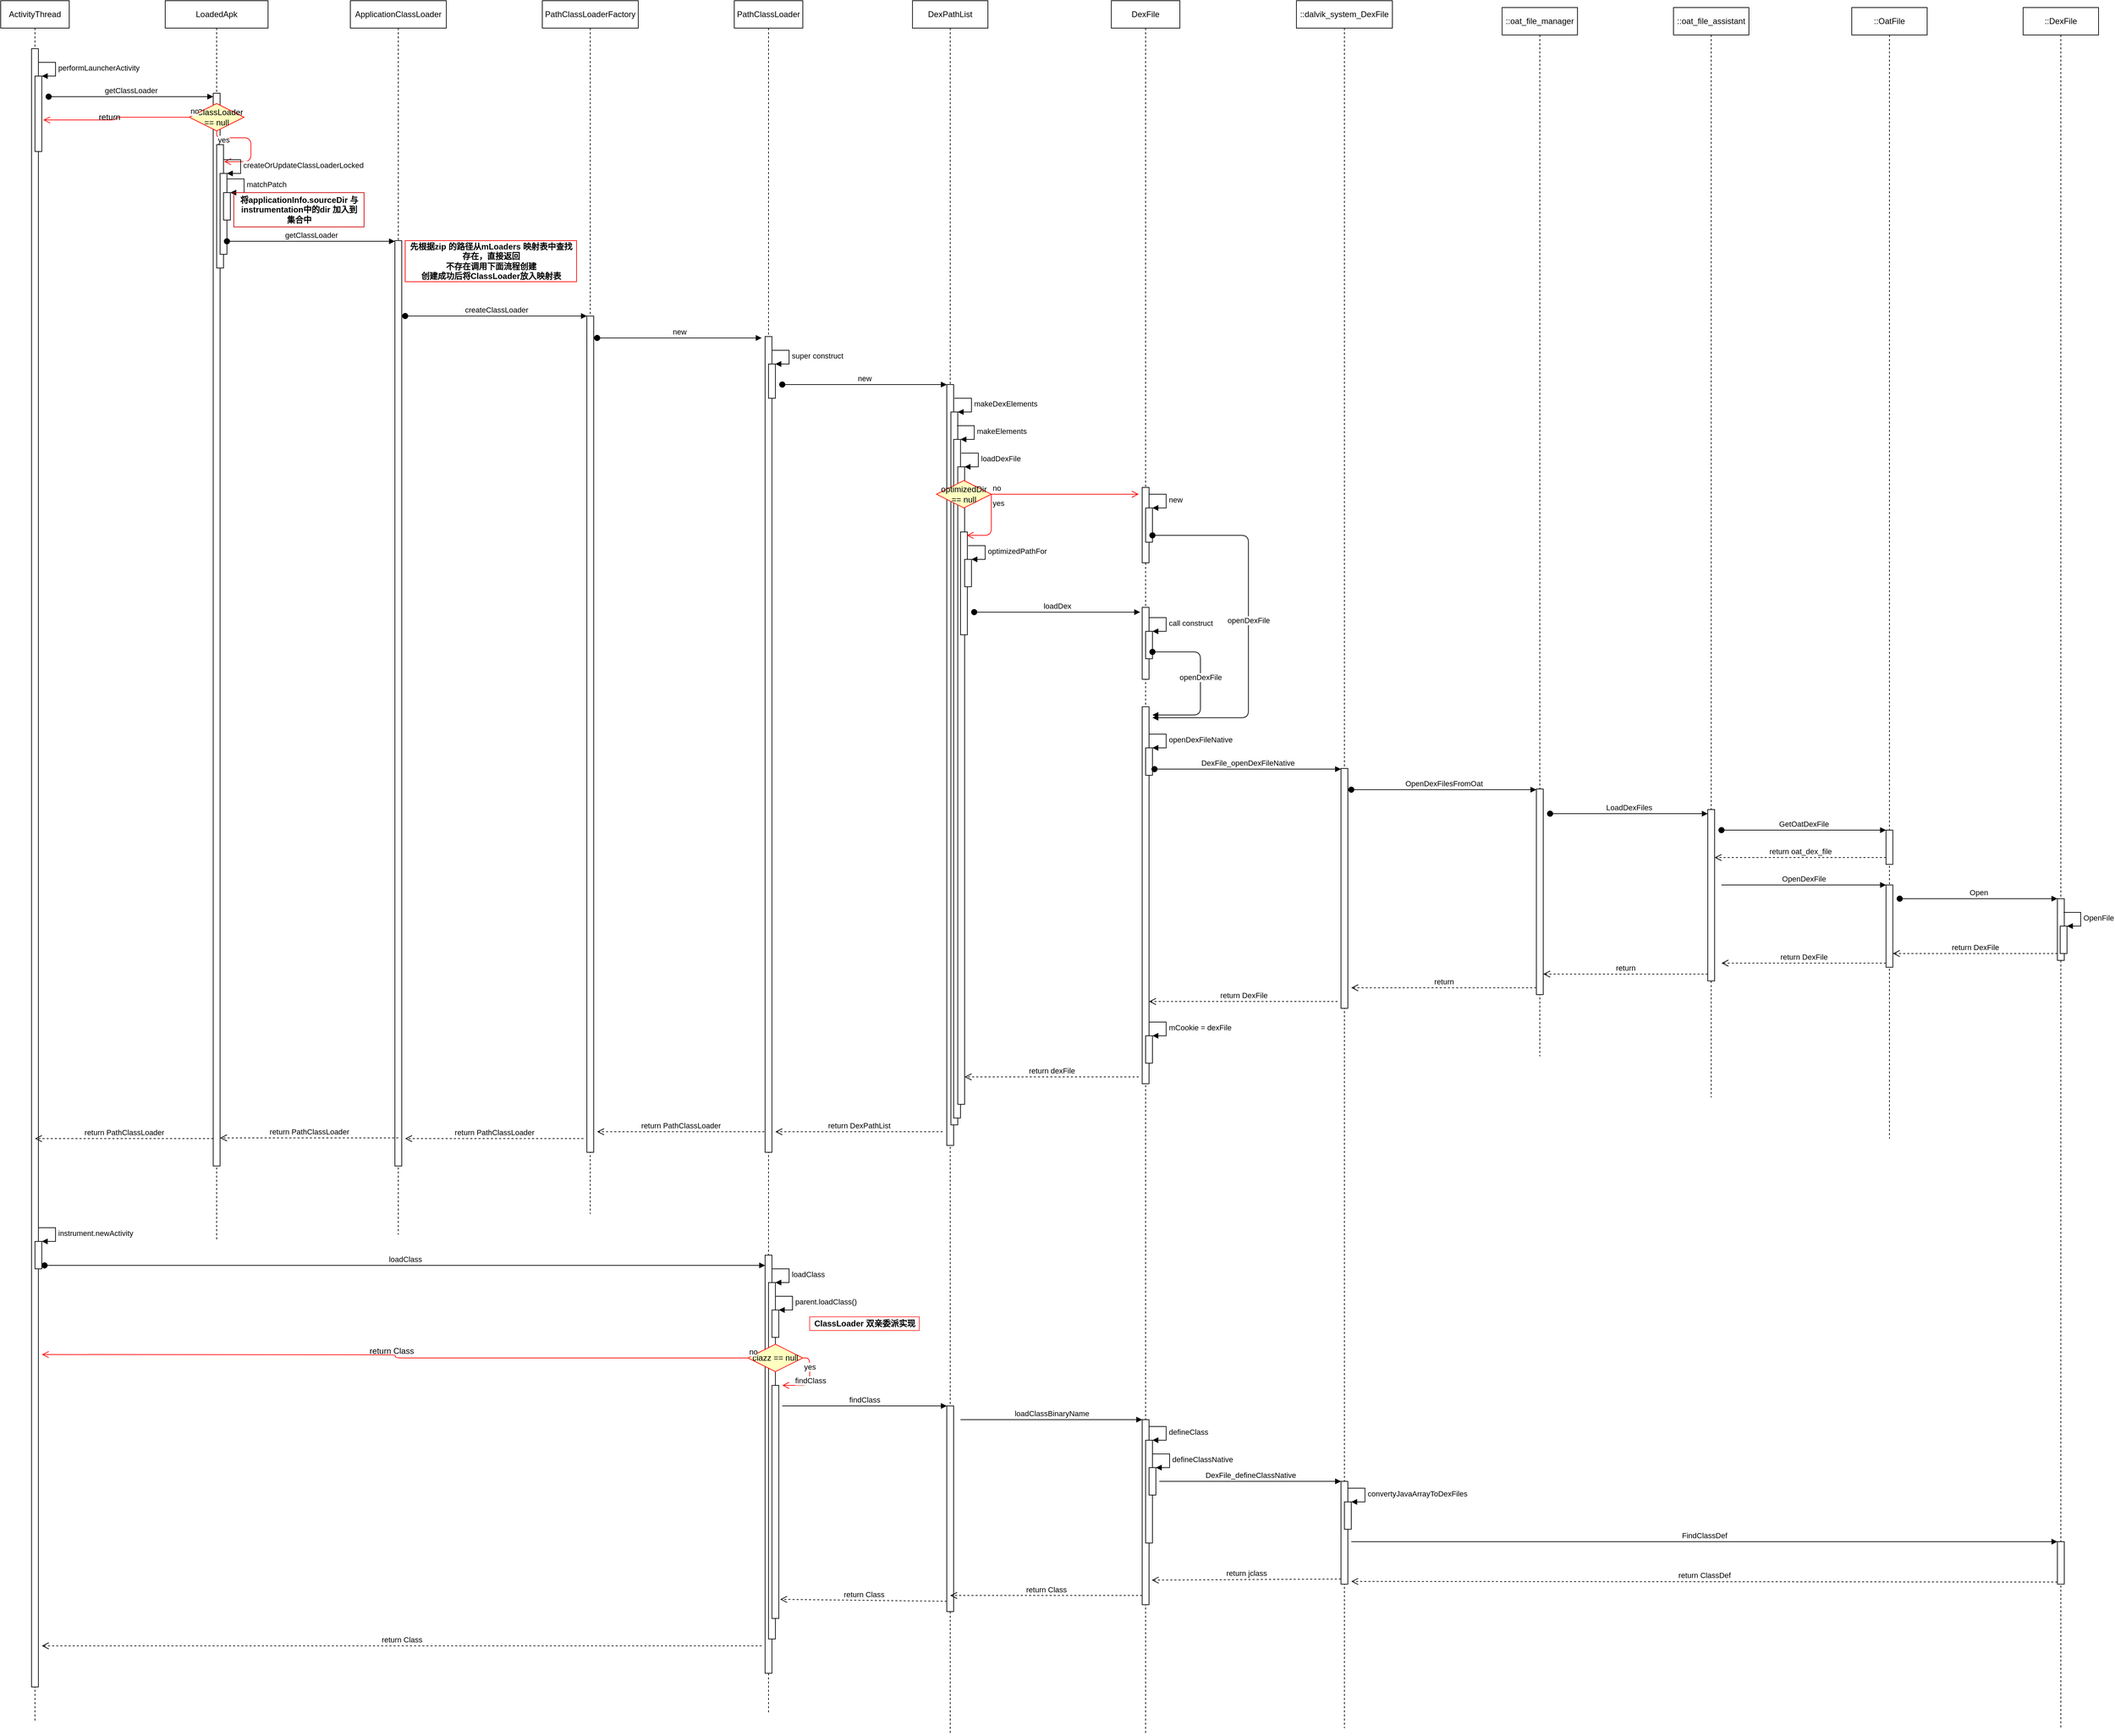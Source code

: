 <mxfile version="13.6.2" type="device"><diagram name="Page-1" id="13e1069c-82ec-6db2-03f1-153e76fe0fe0"><mxGraphModel dx="1382" dy="840" grid="1" gridSize="10" guides="1" tooltips="1" connect="1" arrows="1" fold="1" page="1" pageScale="1" pageWidth="1100" pageHeight="850" background="#ffffff" math="0" shadow="0"><root><mxCell id="0"/><mxCell id="1" parent="0"/><mxCell id="CaPo-lcBB9myadyQsm7E-1" value="ActivityThread" style="shape=umlLifeline;perimeter=lifelinePerimeter;whiteSpace=wrap;html=1;container=1;collapsible=0;recursiveResize=0;outlineConnect=0;" vertex="1" parent="1"><mxGeometry x="10" y="20" width="100" height="2510" as="geometry"/></mxCell><mxCell id="CaPo-lcBB9myadyQsm7E-12" value="" style="html=1;points=[];perimeter=orthogonalPerimeter;" vertex="1" parent="CaPo-lcBB9myadyQsm7E-1"><mxGeometry x="45" y="70" width="10" height="2390" as="geometry"/></mxCell><mxCell id="CaPo-lcBB9myadyQsm7E-13" value="" style="html=1;points=[];perimeter=orthogonalPerimeter;" vertex="1" parent="CaPo-lcBB9myadyQsm7E-1"><mxGeometry x="50" y="110" width="10" height="110" as="geometry"/></mxCell><mxCell id="CaPo-lcBB9myadyQsm7E-14" value="performLauncherActivity" style="edgeStyle=orthogonalEdgeStyle;html=1;align=left;spacingLeft=2;endArrow=block;rounded=0;entryX=1;entryY=0;" edge="1" target="CaPo-lcBB9myadyQsm7E-13" parent="CaPo-lcBB9myadyQsm7E-1"><mxGeometry relative="1" as="geometry"><mxPoint x="55" y="90" as="sourcePoint"/><Array as="points"><mxPoint x="80" y="90"/></Array></mxGeometry></mxCell><mxCell id="CaPo-lcBB9myadyQsm7E-99" value="" style="html=1;points=[];perimeter=orthogonalPerimeter;" vertex="1" parent="CaPo-lcBB9myadyQsm7E-1"><mxGeometry x="50" y="1810" width="10" height="40" as="geometry"/></mxCell><mxCell id="CaPo-lcBB9myadyQsm7E-100" value="instrument.newActivity" style="edgeStyle=orthogonalEdgeStyle;html=1;align=left;spacingLeft=2;endArrow=block;rounded=0;entryX=1;entryY=0;" edge="1" target="CaPo-lcBB9myadyQsm7E-99" parent="CaPo-lcBB9myadyQsm7E-1"><mxGeometry relative="1" as="geometry"><mxPoint x="55" y="1790" as="sourcePoint"/><Array as="points"><mxPoint x="80" y="1790"/></Array></mxGeometry></mxCell><mxCell id="CaPo-lcBB9myadyQsm7E-2" value="LoadedApk" style="shape=umlLifeline;perimeter=lifelinePerimeter;whiteSpace=wrap;html=1;container=1;collapsible=0;recursiveResize=0;outlineConnect=0;" vertex="1" parent="1"><mxGeometry x="250" y="20" width="150" height="1810" as="geometry"/></mxCell><mxCell id="CaPo-lcBB9myadyQsm7E-15" value="" style="html=1;points=[];perimeter=orthogonalPerimeter;" vertex="1" parent="CaPo-lcBB9myadyQsm7E-2"><mxGeometry x="70" y="135" width="10" height="1565" as="geometry"/></mxCell><mxCell id="CaPo-lcBB9myadyQsm7E-20" value="mClassLoader == null" style="rhombus;whiteSpace=wrap;html=1;fillColor=#ffffc0;strokeColor=#ff0000;" vertex="1" parent="CaPo-lcBB9myadyQsm7E-2"><mxGeometry x="35" y="150" width="80" height="40" as="geometry"/></mxCell><mxCell id="CaPo-lcBB9myadyQsm7E-22" value="yes" style="edgeStyle=orthogonalEdgeStyle;html=1;align=left;verticalAlign=top;endArrow=open;endSize=8;strokeColor=#ff0000;entryX=1.1;entryY=0.138;entryDx=0;entryDy=0;entryPerimeter=0;" edge="1" source="CaPo-lcBB9myadyQsm7E-20" parent="CaPo-lcBB9myadyQsm7E-2" target="CaPo-lcBB9myadyQsm7E-24"><mxGeometry x="-1" relative="1" as="geometry"><mxPoint x="200" y="225" as="targetPoint"/></mxGeometry></mxCell><mxCell id="CaPo-lcBB9myadyQsm7E-24" value="" style="html=1;points=[];perimeter=orthogonalPerimeter;" vertex="1" parent="CaPo-lcBB9myadyQsm7E-2"><mxGeometry x="75" y="210" width="10" height="180" as="geometry"/></mxCell><mxCell id="CaPo-lcBB9myadyQsm7E-25" value="" style="html=1;points=[];perimeter=orthogonalPerimeter;" vertex="1" parent="CaPo-lcBB9myadyQsm7E-2"><mxGeometry x="80" y="252" width="10" height="118" as="geometry"/></mxCell><mxCell id="CaPo-lcBB9myadyQsm7E-26" value="createOrUpdateClassLoaderLocked" style="edgeStyle=orthogonalEdgeStyle;html=1;align=left;spacingLeft=2;endArrow=block;rounded=0;entryX=1;entryY=0;" edge="1" target="CaPo-lcBB9myadyQsm7E-25" parent="CaPo-lcBB9myadyQsm7E-2"><mxGeometry relative="1" as="geometry"><mxPoint x="85" y="232" as="sourcePoint"/><Array as="points"><mxPoint x="110" y="232"/></Array></mxGeometry></mxCell><mxCell id="CaPo-lcBB9myadyQsm7E-28" value="" style="html=1;points=[];perimeter=orthogonalPerimeter;" vertex="1" parent="CaPo-lcBB9myadyQsm7E-2"><mxGeometry x="85" y="280" width="10" height="40" as="geometry"/></mxCell><mxCell id="CaPo-lcBB9myadyQsm7E-29" value="matchPatch" style="edgeStyle=orthogonalEdgeStyle;html=1;align=left;spacingLeft=2;endArrow=block;rounded=0;entryX=1;entryY=0;" edge="1" target="CaPo-lcBB9myadyQsm7E-28" parent="CaPo-lcBB9myadyQsm7E-2"><mxGeometry relative="1" as="geometry"><mxPoint x="90" y="260" as="sourcePoint"/><Array as="points"><mxPoint x="115" y="260"/></Array></mxGeometry></mxCell><mxCell id="CaPo-lcBB9myadyQsm7E-3" value="ApplicationClassLoader" style="shape=umlLifeline;perimeter=lifelinePerimeter;whiteSpace=wrap;html=1;container=1;collapsible=0;recursiveResize=0;outlineConnect=0;" vertex="1" parent="1"><mxGeometry x="520" y="20" width="140" height="1800" as="geometry"/></mxCell><mxCell id="CaPo-lcBB9myadyQsm7E-31" value="" style="html=1;points=[];perimeter=orthogonalPerimeter;" vertex="1" parent="CaPo-lcBB9myadyQsm7E-3"><mxGeometry x="65" y="350" width="10" height="1350" as="geometry"/></mxCell><mxCell id="CaPo-lcBB9myadyQsm7E-4" value="PathClassLoaderFactory" style="shape=umlLifeline;perimeter=lifelinePerimeter;whiteSpace=wrap;html=1;container=1;collapsible=0;recursiveResize=0;outlineConnect=0;" vertex="1" parent="1"><mxGeometry x="800" y="20" width="140" height="1770" as="geometry"/></mxCell><mxCell id="CaPo-lcBB9myadyQsm7E-33" value="" style="html=1;points=[];perimeter=orthogonalPerimeter;" vertex="1" parent="CaPo-lcBB9myadyQsm7E-4"><mxGeometry x="65" y="460" width="10" height="1220" as="geometry"/></mxCell><mxCell id="CaPo-lcBB9myadyQsm7E-5" value="PathClassLoader" style="shape=umlLifeline;perimeter=lifelinePerimeter;whiteSpace=wrap;html=1;container=1;collapsible=0;recursiveResize=0;outlineConnect=0;" vertex="1" parent="1"><mxGeometry x="1080" y="20" width="100" height="2500" as="geometry"/></mxCell><mxCell id="CaPo-lcBB9myadyQsm7E-36" value="" style="html=1;points=[];perimeter=orthogonalPerimeter;" vertex="1" parent="CaPo-lcBB9myadyQsm7E-5"><mxGeometry x="45" y="490" width="10" height="1190" as="geometry"/></mxCell><mxCell id="CaPo-lcBB9myadyQsm7E-38" value="" style="html=1;points=[];perimeter=orthogonalPerimeter;" vertex="1" parent="CaPo-lcBB9myadyQsm7E-5"><mxGeometry x="50" y="530" width="10" height="50" as="geometry"/></mxCell><mxCell id="CaPo-lcBB9myadyQsm7E-39" value="super construct" style="edgeStyle=orthogonalEdgeStyle;html=1;align=left;spacingLeft=2;endArrow=block;rounded=0;entryX=1;entryY=0;" edge="1" target="CaPo-lcBB9myadyQsm7E-38" parent="CaPo-lcBB9myadyQsm7E-5"><mxGeometry relative="1" as="geometry"><mxPoint x="55" y="510" as="sourcePoint"/><Array as="points"><mxPoint x="80" y="510"/></Array></mxGeometry></mxCell><mxCell id="CaPo-lcBB9myadyQsm7E-101" value="" style="html=1;points=[];perimeter=orthogonalPerimeter;" vertex="1" parent="CaPo-lcBB9myadyQsm7E-5"><mxGeometry x="45" y="1830" width="10" height="610" as="geometry"/></mxCell><mxCell id="CaPo-lcBB9myadyQsm7E-103" value="" style="html=1;points=[];perimeter=orthogonalPerimeter;" vertex="1" parent="CaPo-lcBB9myadyQsm7E-5"><mxGeometry x="50" y="1870" width="10" height="520" as="geometry"/></mxCell><mxCell id="CaPo-lcBB9myadyQsm7E-104" value="loadClass" style="edgeStyle=orthogonalEdgeStyle;html=1;align=left;spacingLeft=2;endArrow=block;rounded=0;entryX=1;entryY=0;" edge="1" target="CaPo-lcBB9myadyQsm7E-103" parent="CaPo-lcBB9myadyQsm7E-5"><mxGeometry relative="1" as="geometry"><mxPoint x="55" y="1850" as="sourcePoint"/><Array as="points"><mxPoint x="80" y="1850"/></Array></mxGeometry></mxCell><mxCell id="CaPo-lcBB9myadyQsm7E-105" value="" style="html=1;points=[];perimeter=orthogonalPerimeter;" vertex="1" parent="CaPo-lcBB9myadyQsm7E-5"><mxGeometry x="55" y="1910" width="10" height="40" as="geometry"/></mxCell><mxCell id="CaPo-lcBB9myadyQsm7E-106" value="parent.loadClass()" style="edgeStyle=orthogonalEdgeStyle;html=1;align=left;spacingLeft=2;endArrow=block;rounded=0;entryX=1;entryY=0;" edge="1" target="CaPo-lcBB9myadyQsm7E-105" parent="CaPo-lcBB9myadyQsm7E-5"><mxGeometry relative="1" as="geometry"><mxPoint x="60" y="1890" as="sourcePoint"/><Array as="points"><mxPoint x="85" y="1890"/></Array></mxGeometry></mxCell><mxCell id="CaPo-lcBB9myadyQsm7E-110" value="clazz == null" style="rhombus;whiteSpace=wrap;html=1;fillColor=#ffffc0;strokeColor=#ff0000;" vertex="1" parent="CaPo-lcBB9myadyQsm7E-5"><mxGeometry x="20" y="1960" width="80" height="40" as="geometry"/></mxCell><mxCell id="CaPo-lcBB9myadyQsm7E-112" value="yes" style="edgeStyle=orthogonalEdgeStyle;html=1;align=left;verticalAlign=top;endArrow=open;endSize=8;strokeColor=#ff0000;exitX=1;exitY=0.5;exitDx=0;exitDy=0;" edge="1" source="CaPo-lcBB9myadyQsm7E-110" parent="CaPo-lcBB9myadyQsm7E-5"><mxGeometry x="-1" relative="1" as="geometry"><mxPoint x="70" y="2020" as="targetPoint"/><Array as="points"><mxPoint x="110" y="1980"/><mxPoint x="110" y="2020"/></Array></mxGeometry></mxCell><mxCell id="CaPo-lcBB9myadyQsm7E-115" value="findClass" style="edgeLabel;html=1;align=center;verticalAlign=middle;resizable=0;points=[];" vertex="1" connectable="0" parent="CaPo-lcBB9myadyQsm7E-112"><mxGeometry x="-0.041" y="1" relative="1" as="geometry"><mxPoint as="offset"/></mxGeometry></mxCell><mxCell id="CaPo-lcBB9myadyQsm7E-114" value="" style="html=1;points=[];perimeter=orthogonalPerimeter;" vertex="1" parent="CaPo-lcBB9myadyQsm7E-5"><mxGeometry x="55" y="2020" width="10" height="340" as="geometry"/></mxCell><mxCell id="CaPo-lcBB9myadyQsm7E-6" value="DexPathList" style="shape=umlLifeline;perimeter=lifelinePerimeter;whiteSpace=wrap;html=1;container=1;collapsible=0;recursiveResize=0;outlineConnect=0;" vertex="1" parent="1"><mxGeometry x="1340" y="20" width="110" height="2530" as="geometry"/></mxCell><mxCell id="CaPo-lcBB9myadyQsm7E-40" value="" style="html=1;points=[];perimeter=orthogonalPerimeter;" vertex="1" parent="CaPo-lcBB9myadyQsm7E-6"><mxGeometry x="50" y="560" width="10" height="1110" as="geometry"/></mxCell><mxCell id="CaPo-lcBB9myadyQsm7E-42" value="" style="html=1;points=[];perimeter=orthogonalPerimeter;" vertex="1" parent="CaPo-lcBB9myadyQsm7E-6"><mxGeometry x="56" y="600" width="10" height="1040" as="geometry"/></mxCell><mxCell id="CaPo-lcBB9myadyQsm7E-43" value="makeDexElements" style="edgeStyle=orthogonalEdgeStyle;html=1;align=left;spacingLeft=2;endArrow=block;rounded=0;entryX=1;entryY=0;" edge="1" target="CaPo-lcBB9myadyQsm7E-42" parent="CaPo-lcBB9myadyQsm7E-6"><mxGeometry relative="1" as="geometry"><mxPoint x="61" y="580" as="sourcePoint"/><Array as="points"><mxPoint x="86" y="580"/></Array></mxGeometry></mxCell><mxCell id="CaPo-lcBB9myadyQsm7E-44" value="" style="html=1;points=[];perimeter=orthogonalPerimeter;" vertex="1" parent="CaPo-lcBB9myadyQsm7E-6"><mxGeometry x="60" y="640" width="10" height="990" as="geometry"/></mxCell><mxCell id="CaPo-lcBB9myadyQsm7E-45" value="makeElements" style="edgeStyle=orthogonalEdgeStyle;html=1;align=left;spacingLeft=2;endArrow=block;rounded=0;entryX=1;entryY=0;" edge="1" target="CaPo-lcBB9myadyQsm7E-44" parent="CaPo-lcBB9myadyQsm7E-6"><mxGeometry relative="1" as="geometry"><mxPoint x="65" y="620" as="sourcePoint"/><Array as="points"><mxPoint x="90" y="620"/></Array></mxGeometry></mxCell><mxCell id="CaPo-lcBB9myadyQsm7E-46" value="" style="html=1;points=[];perimeter=orthogonalPerimeter;" vertex="1" parent="CaPo-lcBB9myadyQsm7E-6"><mxGeometry x="66" y="680" width="10" height="930" as="geometry"/></mxCell><mxCell id="CaPo-lcBB9myadyQsm7E-47" value="loadDexFile" style="edgeStyle=orthogonalEdgeStyle;html=1;align=left;spacingLeft=2;endArrow=block;rounded=0;entryX=1;entryY=0;" edge="1" target="CaPo-lcBB9myadyQsm7E-46" parent="CaPo-lcBB9myadyQsm7E-6"><mxGeometry relative="1" as="geometry"><mxPoint x="71" y="660" as="sourcePoint"/><Array as="points"><mxPoint x="96" y="660"/></Array></mxGeometry></mxCell><mxCell id="CaPo-lcBB9myadyQsm7E-49" value="optimizedDir == null" style="rhombus;whiteSpace=wrap;html=1;fillColor=#ffffc0;strokeColor=#ff0000;" vertex="1" parent="CaPo-lcBB9myadyQsm7E-6"><mxGeometry x="35" y="700" width="80" height="40" as="geometry"/></mxCell><mxCell id="CaPo-lcBB9myadyQsm7E-56" value="" style="html=1;points=[];perimeter=orthogonalPerimeter;" vertex="1" parent="CaPo-lcBB9myadyQsm7E-6"><mxGeometry x="70" y="775" width="10" height="150" as="geometry"/></mxCell><mxCell id="CaPo-lcBB9myadyQsm7E-51" value="yes" style="edgeStyle=orthogonalEdgeStyle;html=1;align=left;verticalAlign=top;endArrow=open;endSize=8;strokeColor=#ff0000;" edge="1" source="CaPo-lcBB9myadyQsm7E-49" parent="CaPo-lcBB9myadyQsm7E-6"><mxGeometry x="-1" relative="1" as="geometry"><mxPoint x="79" y="780" as="targetPoint"/><Array as="points"><mxPoint x="115" y="780"/><mxPoint x="79" y="780"/></Array></mxGeometry></mxCell><mxCell id="CaPo-lcBB9myadyQsm7E-57" value="" style="html=1;points=[];perimeter=orthogonalPerimeter;" vertex="1" parent="CaPo-lcBB9myadyQsm7E-6"><mxGeometry x="76" y="815" width="10" height="40" as="geometry"/></mxCell><mxCell id="CaPo-lcBB9myadyQsm7E-58" value="optimizedPathFor" style="edgeStyle=orthogonalEdgeStyle;html=1;align=left;spacingLeft=2;endArrow=block;rounded=0;entryX=1;entryY=0;" edge="1" target="CaPo-lcBB9myadyQsm7E-57" parent="CaPo-lcBB9myadyQsm7E-6"><mxGeometry relative="1" as="geometry"><mxPoint x="81" y="795" as="sourcePoint"/><Array as="points"><mxPoint x="106" y="795"/></Array></mxGeometry></mxCell><mxCell id="CaPo-lcBB9myadyQsm7E-116" value="" style="html=1;points=[];perimeter=orthogonalPerimeter;" vertex="1" parent="CaPo-lcBB9myadyQsm7E-6"><mxGeometry x="50" y="2050" width="10" height="300" as="geometry"/></mxCell><mxCell id="CaPo-lcBB9myadyQsm7E-7" value="DexFile" style="shape=umlLifeline;perimeter=lifelinePerimeter;whiteSpace=wrap;html=1;container=1;collapsible=0;recursiveResize=0;outlineConnect=0;" vertex="1" parent="1"><mxGeometry x="1630" y="20" width="100" height="2530" as="geometry"/></mxCell><mxCell id="CaPo-lcBB9myadyQsm7E-52" value="" style="html=1;points=[];perimeter=orthogonalPerimeter;" vertex="1" parent="CaPo-lcBB9myadyQsm7E-7"><mxGeometry x="45" y="710" width="10" height="110" as="geometry"/></mxCell><mxCell id="CaPo-lcBB9myadyQsm7E-53" value="" style="html=1;points=[];perimeter=orthogonalPerimeter;" vertex="1" parent="CaPo-lcBB9myadyQsm7E-7"><mxGeometry x="45" y="885" width="10" height="105" as="geometry"/></mxCell><mxCell id="CaPo-lcBB9myadyQsm7E-54" value="" style="html=1;points=[];perimeter=orthogonalPerimeter;" vertex="1" parent="CaPo-lcBB9myadyQsm7E-7"><mxGeometry x="50" y="740" width="10" height="50" as="geometry"/></mxCell><mxCell id="CaPo-lcBB9myadyQsm7E-55" value="new" style="edgeStyle=orthogonalEdgeStyle;html=1;align=left;spacingLeft=2;endArrow=block;rounded=0;entryX=1;entryY=0;" edge="1" target="CaPo-lcBB9myadyQsm7E-54" parent="CaPo-lcBB9myadyQsm7E-7"><mxGeometry relative="1" as="geometry"><mxPoint x="55" y="720" as="sourcePoint"/><Array as="points"><mxPoint x="80" y="720"/></Array></mxGeometry></mxCell><mxCell id="CaPo-lcBB9myadyQsm7E-60" value="" style="html=1;points=[];perimeter=orthogonalPerimeter;" vertex="1" parent="CaPo-lcBB9myadyQsm7E-7"><mxGeometry x="50" y="920" width="10" height="40" as="geometry"/></mxCell><mxCell id="CaPo-lcBB9myadyQsm7E-61" value="call construct" style="edgeStyle=orthogonalEdgeStyle;html=1;align=left;spacingLeft=2;endArrow=block;rounded=0;entryX=1;entryY=0;" edge="1" target="CaPo-lcBB9myadyQsm7E-60" parent="CaPo-lcBB9myadyQsm7E-7"><mxGeometry relative="1" as="geometry"><mxPoint x="55" y="900" as="sourcePoint"/><Array as="points"><mxPoint x="80" y="900"/></Array></mxGeometry></mxCell><mxCell id="CaPo-lcBB9myadyQsm7E-62" value="" style="html=1;points=[];perimeter=orthogonalPerimeter;" vertex="1" parent="CaPo-lcBB9myadyQsm7E-7"><mxGeometry x="45" y="1030" width="10" height="550" as="geometry"/></mxCell><mxCell id="CaPo-lcBB9myadyQsm7E-63" value="openDexFile" style="html=1;verticalAlign=bottom;startArrow=oval;startFill=1;endArrow=block;startSize=8;exitX=1;exitY=0.8;exitDx=0;exitDy=0;exitPerimeter=0;" edge="1" parent="CaPo-lcBB9myadyQsm7E-7" source="CaPo-lcBB9myadyQsm7E-54"><mxGeometry width="60" relative="1" as="geometry"><mxPoint x="70" y="780" as="sourcePoint"/><mxPoint x="60" y="1046" as="targetPoint"/><Array as="points"><mxPoint x="200" y="780"/><mxPoint x="200" y="1046"/></Array></mxGeometry></mxCell><mxCell id="CaPo-lcBB9myadyQsm7E-64" value="openDexFile" style="html=1;verticalAlign=bottom;startArrow=oval;startFill=1;endArrow=block;startSize=8;" edge="1" parent="CaPo-lcBB9myadyQsm7E-7"><mxGeometry width="60" relative="1" as="geometry"><mxPoint x="60" y="950" as="sourcePoint"/><mxPoint x="60" y="1042" as="targetPoint"/><Array as="points"><mxPoint x="130" y="950"/><mxPoint x="130" y="1042"/></Array></mxGeometry></mxCell><mxCell id="CaPo-lcBB9myadyQsm7E-68" value="" style="html=1;points=[];perimeter=orthogonalPerimeter;" vertex="1" parent="CaPo-lcBB9myadyQsm7E-7"><mxGeometry x="50" y="1090" width="10" height="40" as="geometry"/></mxCell><mxCell id="CaPo-lcBB9myadyQsm7E-69" value="openDexFileNative" style="edgeStyle=orthogonalEdgeStyle;html=1;align=left;spacingLeft=2;endArrow=block;rounded=0;entryX=1;entryY=0;" edge="1" target="CaPo-lcBB9myadyQsm7E-68" parent="CaPo-lcBB9myadyQsm7E-7"><mxGeometry relative="1" as="geometry"><mxPoint x="55" y="1070" as="sourcePoint"/><Array as="points"><mxPoint x="80" y="1070"/></Array></mxGeometry></mxCell><mxCell id="CaPo-lcBB9myadyQsm7E-91" value="" style="html=1;points=[];perimeter=orthogonalPerimeter;" vertex="1" parent="CaPo-lcBB9myadyQsm7E-7"><mxGeometry x="50" y="1510" width="10" height="40" as="geometry"/></mxCell><mxCell id="CaPo-lcBB9myadyQsm7E-92" value="mCookie = dexFile" style="edgeStyle=orthogonalEdgeStyle;html=1;align=left;spacingLeft=2;endArrow=block;rounded=0;entryX=1;entryY=0;" edge="1" target="CaPo-lcBB9myadyQsm7E-91" parent="CaPo-lcBB9myadyQsm7E-7"><mxGeometry relative="1" as="geometry"><mxPoint x="55" y="1490" as="sourcePoint"/><Array as="points"><mxPoint x="80" y="1490"/></Array></mxGeometry></mxCell><mxCell id="CaPo-lcBB9myadyQsm7E-119" value="" style="html=1;points=[];perimeter=orthogonalPerimeter;" vertex="1" parent="CaPo-lcBB9myadyQsm7E-7"><mxGeometry x="45" y="2070" width="10" height="270" as="geometry"/></mxCell><mxCell id="CaPo-lcBB9myadyQsm7E-122" value="" style="html=1;points=[];perimeter=orthogonalPerimeter;" vertex="1" parent="CaPo-lcBB9myadyQsm7E-7"><mxGeometry x="50" y="2100" width="10" height="150" as="geometry"/></mxCell><mxCell id="CaPo-lcBB9myadyQsm7E-123" value="defineClass" style="edgeStyle=orthogonalEdgeStyle;html=1;align=left;spacingLeft=2;endArrow=block;rounded=0;entryX=1;entryY=0;" edge="1" target="CaPo-lcBB9myadyQsm7E-122" parent="CaPo-lcBB9myadyQsm7E-7"><mxGeometry relative="1" as="geometry"><mxPoint x="55" y="2080" as="sourcePoint"/><Array as="points"><mxPoint x="80" y="2080"/></Array></mxGeometry></mxCell><mxCell id="CaPo-lcBB9myadyQsm7E-124" value="" style="html=1;points=[];perimeter=orthogonalPerimeter;" vertex="1" parent="CaPo-lcBB9myadyQsm7E-7"><mxGeometry x="55" y="2140" width="10" height="40" as="geometry"/></mxCell><mxCell id="CaPo-lcBB9myadyQsm7E-125" value="defineClassNative" style="edgeStyle=orthogonalEdgeStyle;html=1;align=left;spacingLeft=2;endArrow=block;rounded=0;entryX=1;entryY=0;" edge="1" target="CaPo-lcBB9myadyQsm7E-124" parent="CaPo-lcBB9myadyQsm7E-7"><mxGeometry relative="1" as="geometry"><mxPoint x="60" y="2120" as="sourcePoint"/><Array as="points"><mxPoint x="85" y="2120"/></Array></mxGeometry></mxCell><mxCell id="CaPo-lcBB9myadyQsm7E-8" value="::dalvik_system_DexFile" style="shape=umlLifeline;perimeter=lifelinePerimeter;whiteSpace=wrap;html=1;container=1;collapsible=0;recursiveResize=0;outlineConnect=0;" vertex="1" parent="1"><mxGeometry x="1900" y="20" width="140" height="2520" as="geometry"/></mxCell><mxCell id="CaPo-lcBB9myadyQsm7E-70" value="" style="html=1;points=[];perimeter=orthogonalPerimeter;" vertex="1" parent="CaPo-lcBB9myadyQsm7E-8"><mxGeometry x="65" y="1120" width="10" height="350" as="geometry"/></mxCell><mxCell id="CaPo-lcBB9myadyQsm7E-126" value="" style="html=1;points=[];perimeter=orthogonalPerimeter;" vertex="1" parent="CaPo-lcBB9myadyQsm7E-8"><mxGeometry x="65" y="2160" width="10" height="150" as="geometry"/></mxCell><mxCell id="CaPo-lcBB9myadyQsm7E-129" value="" style="html=1;points=[];perimeter=orthogonalPerimeter;" vertex="1" parent="CaPo-lcBB9myadyQsm7E-8"><mxGeometry x="70" y="2190" width="10" height="40" as="geometry"/></mxCell><mxCell id="CaPo-lcBB9myadyQsm7E-130" value="convertyJavaArrayToDexFiles" style="edgeStyle=orthogonalEdgeStyle;html=1;align=left;spacingLeft=2;endArrow=block;rounded=0;entryX=1;entryY=0;" edge="1" target="CaPo-lcBB9myadyQsm7E-129" parent="CaPo-lcBB9myadyQsm7E-8"><mxGeometry relative="1" as="geometry"><mxPoint x="75" y="2170" as="sourcePoint"/><Array as="points"><mxPoint x="100" y="2170"/></Array></mxGeometry></mxCell><mxCell id="CaPo-lcBB9myadyQsm7E-9" value="::oat_file_manager" style="shape=umlLifeline;perimeter=lifelinePerimeter;whiteSpace=wrap;html=1;container=1;collapsible=0;recursiveResize=0;outlineConnect=0;" vertex="1" parent="1"><mxGeometry x="2200" y="30" width="110" height="1530" as="geometry"/></mxCell><mxCell id="CaPo-lcBB9myadyQsm7E-72" value="" style="html=1;points=[];perimeter=orthogonalPerimeter;" vertex="1" parent="CaPo-lcBB9myadyQsm7E-9"><mxGeometry x="50" y="1140" width="10" height="300" as="geometry"/></mxCell><mxCell id="CaPo-lcBB9myadyQsm7E-10" value="::oat_file_assistant" style="shape=umlLifeline;perimeter=lifelinePerimeter;whiteSpace=wrap;html=1;container=1;collapsible=0;recursiveResize=0;outlineConnect=0;" vertex="1" parent="1"><mxGeometry x="2450" y="30" width="110" height="1590" as="geometry"/></mxCell><mxCell id="CaPo-lcBB9myadyQsm7E-74" value="" style="html=1;points=[];perimeter=orthogonalPerimeter;" vertex="1" parent="CaPo-lcBB9myadyQsm7E-10"><mxGeometry x="50" y="1170" width="10" height="250" as="geometry"/></mxCell><mxCell id="CaPo-lcBB9myadyQsm7E-11" value="::OatFile" style="shape=umlLifeline;perimeter=lifelinePerimeter;whiteSpace=wrap;html=1;container=1;collapsible=0;recursiveResize=0;outlineConnect=0;" vertex="1" parent="1"><mxGeometry x="2710" y="30" width="110" height="1650" as="geometry"/></mxCell><mxCell id="CaPo-lcBB9myadyQsm7E-77" value="" style="html=1;points=[];perimeter=orthogonalPerimeter;" vertex="1" parent="CaPo-lcBB9myadyQsm7E-11"><mxGeometry x="50" y="1200" width="10" height="50" as="geometry"/></mxCell><mxCell id="CaPo-lcBB9myadyQsm7E-80" value="" style="html=1;points=[];perimeter=orthogonalPerimeter;" vertex="1" parent="CaPo-lcBB9myadyQsm7E-11"><mxGeometry x="50" y="1280" width="10" height="120" as="geometry"/></mxCell><mxCell id="CaPo-lcBB9myadyQsm7E-16" value="getClassLoader" style="html=1;verticalAlign=bottom;startArrow=oval;endArrow=block;startSize=8;" edge="1" target="CaPo-lcBB9myadyQsm7E-15" parent="1"><mxGeometry relative="1" as="geometry"><mxPoint x="80" y="160" as="sourcePoint"/></mxGeometry></mxCell><mxCell id="CaPo-lcBB9myadyQsm7E-21" value="no" style="edgeStyle=orthogonalEdgeStyle;html=1;align=left;verticalAlign=bottom;endArrow=open;endSize=8;strokeColor=#ff0000;entryX=1.2;entryY=0.582;entryDx=0;entryDy=0;entryPerimeter=0;" edge="1" source="CaPo-lcBB9myadyQsm7E-20" parent="1" target="CaPo-lcBB9myadyQsm7E-13"><mxGeometry x="-1" relative="1" as="geometry"><mxPoint x="160" y="280" as="targetPoint"/></mxGeometry></mxCell><mxCell id="CaPo-lcBB9myadyQsm7E-23" value="return&amp;nbsp;" style="text;html=1;align=center;verticalAlign=middle;resizable=0;points=[];autosize=1;" vertex="1" parent="1"><mxGeometry x="145" y="180" width="50" height="20" as="geometry"/></mxCell><mxCell id="CaPo-lcBB9myadyQsm7E-30" value="&lt;b&gt;将applicationInfo.sourceDir 与&lt;br&gt;instrumentation中的dir 加入到&lt;br&gt;集合中&lt;/b&gt;" style="text;html=1;align=center;verticalAlign=middle;resizable=0;points=[];autosize=1;strokeColor=#CC0000;" vertex="1" parent="1"><mxGeometry x="350" y="300" width="190" height="50" as="geometry"/></mxCell><mxCell id="CaPo-lcBB9myadyQsm7E-32" value="getClassLoader" style="html=1;verticalAlign=bottom;startArrow=oval;endArrow=block;startSize=8;exitX=1;exitY=0.839;exitDx=0;exitDy=0;exitPerimeter=0;" edge="1" target="CaPo-lcBB9myadyQsm7E-31" parent="1" source="CaPo-lcBB9myadyQsm7E-25"><mxGeometry relative="1" as="geometry"><mxPoint x="525" y="370" as="sourcePoint"/></mxGeometry></mxCell><mxCell id="CaPo-lcBB9myadyQsm7E-34" value="createClassLoader" style="html=1;verticalAlign=bottom;startArrow=oval;endArrow=block;startSize=8;" edge="1" target="CaPo-lcBB9myadyQsm7E-33" parent="1"><mxGeometry relative="1" as="geometry"><mxPoint x="600" y="480" as="sourcePoint"/><Array as="points"><mxPoint x="690" y="480"/></Array></mxGeometry></mxCell><mxCell id="CaPo-lcBB9myadyQsm7E-35" value="&lt;b&gt;先根据zip 的路径从mLoaders 映射表中查找&lt;br&gt;存在，直接返回&lt;br&gt;不存在调用下面流程创建&lt;br&gt;创建成功后将ClassLoader放入映射表&lt;/b&gt;" style="text;html=1;align=center;verticalAlign=middle;resizable=0;points=[];autosize=1;strokeColor=#FF0000;" vertex="1" parent="1"><mxGeometry x="600" y="370" width="250" height="60" as="geometry"/></mxCell><mxCell id="CaPo-lcBB9myadyQsm7E-37" value="new" style="html=1;verticalAlign=bottom;startArrow=oval;endArrow=block;startSize=8;" edge="1" parent="1"><mxGeometry relative="1" as="geometry"><mxPoint x="880" y="512" as="sourcePoint"/><mxPoint x="1120" y="512" as="targetPoint"/></mxGeometry></mxCell><mxCell id="CaPo-lcBB9myadyQsm7E-41" value="new" style="html=1;verticalAlign=bottom;startArrow=oval;endArrow=block;startSize=8;entryX=0;entryY=0;entryDx=0;entryDy=0;entryPerimeter=0;" edge="1" target="CaPo-lcBB9myadyQsm7E-40" parent="1"><mxGeometry relative="1" as="geometry"><mxPoint x="1150" y="580" as="sourcePoint"/><mxPoint x="1380" y="580" as="targetPoint"/></mxGeometry></mxCell><mxCell id="CaPo-lcBB9myadyQsm7E-50" value="no" style="edgeStyle=orthogonalEdgeStyle;html=1;align=left;verticalAlign=bottom;endArrow=open;endSize=8;strokeColor=#ff0000;" edge="1" source="CaPo-lcBB9myadyQsm7E-49" parent="1"><mxGeometry x="-1" relative="1" as="geometry"><mxPoint x="1670" y="740" as="targetPoint"/></mxGeometry></mxCell><mxCell id="CaPo-lcBB9myadyQsm7E-59" value="loadDex" style="html=1;verticalAlign=bottom;startArrow=oval;startFill=1;endArrow=block;startSize=8;" edge="1" parent="1"><mxGeometry width="60" relative="1" as="geometry"><mxPoint x="1430" y="912" as="sourcePoint"/><mxPoint x="1672" y="912" as="targetPoint"/></mxGeometry></mxCell><mxCell id="CaPo-lcBB9myadyQsm7E-71" value="DexFile_openDexFileNative" style="html=1;verticalAlign=bottom;startArrow=oval;endArrow=block;startSize=8;exitX=1.3;exitY=0.775;exitDx=0;exitDy=0;exitPerimeter=0;" edge="1" target="CaPo-lcBB9myadyQsm7E-70" parent="1" source="CaPo-lcBB9myadyQsm7E-68"><mxGeometry relative="1" as="geometry"><mxPoint x="1905" y="1140" as="sourcePoint"/></mxGeometry></mxCell><mxCell id="CaPo-lcBB9myadyQsm7E-73" value="OpenDexFilesFromOat" style="html=1;verticalAlign=bottom;startArrow=oval;endArrow=block;startSize=8;" edge="1" target="CaPo-lcBB9myadyQsm7E-72" parent="1"><mxGeometry relative="1" as="geometry"><mxPoint x="1980" y="1171" as="sourcePoint"/></mxGeometry></mxCell><mxCell id="CaPo-lcBB9myadyQsm7E-75" value="LoadDexFiles" style="html=1;verticalAlign=bottom;startArrow=oval;endArrow=block;startSize=8;" edge="1" target="CaPo-lcBB9myadyQsm7E-74" parent="1"><mxGeometry relative="1" as="geometry"><mxPoint x="2270" y="1206" as="sourcePoint"/></mxGeometry></mxCell><mxCell id="CaPo-lcBB9myadyQsm7E-76" value="::DexFile" style="shape=umlLifeline;perimeter=lifelinePerimeter;whiteSpace=wrap;html=1;container=1;collapsible=0;recursiveResize=0;outlineConnect=0;" vertex="1" parent="1"><mxGeometry x="2960" y="30" width="110" height="2510" as="geometry"/></mxCell><mxCell id="CaPo-lcBB9myadyQsm7E-83" value="" style="html=1;points=[];perimeter=orthogonalPerimeter;" vertex="1" parent="CaPo-lcBB9myadyQsm7E-76"><mxGeometry x="50" y="1300" width="10" height="90" as="geometry"/></mxCell><mxCell id="CaPo-lcBB9myadyQsm7E-85" value="" style="html=1;points=[];perimeter=orthogonalPerimeter;" vertex="1" parent="CaPo-lcBB9myadyQsm7E-76"><mxGeometry x="54" y="1340" width="10" height="40" as="geometry"/></mxCell><mxCell id="CaPo-lcBB9myadyQsm7E-86" value="OpenFile" style="edgeStyle=orthogonalEdgeStyle;html=1;align=left;spacingLeft=2;endArrow=block;rounded=0;entryX=1;entryY=0;" edge="1" target="CaPo-lcBB9myadyQsm7E-85" parent="CaPo-lcBB9myadyQsm7E-76"><mxGeometry relative="1" as="geometry"><mxPoint x="59" y="1320" as="sourcePoint"/><Array as="points"><mxPoint x="84" y="1320"/></Array></mxGeometry></mxCell><mxCell id="CaPo-lcBB9myadyQsm7E-131" value="" style="html=1;points=[];perimeter=orthogonalPerimeter;" vertex="1" parent="CaPo-lcBB9myadyQsm7E-76"><mxGeometry x="50" y="2238" width="10" height="62" as="geometry"/></mxCell><mxCell id="CaPo-lcBB9myadyQsm7E-78" value="GetOatDexFile" style="html=1;verticalAlign=bottom;startArrow=oval;endArrow=block;startSize=8;" edge="1" target="CaPo-lcBB9myadyQsm7E-77" parent="1"><mxGeometry relative="1" as="geometry"><mxPoint x="2520" y="1230" as="sourcePoint"/><Array as="points"><mxPoint x="2580" y="1230"/></Array></mxGeometry></mxCell><mxCell id="CaPo-lcBB9myadyQsm7E-79" value="return oat_dex_file" style="html=1;verticalAlign=bottom;endArrow=open;dashed=1;endSize=8;" edge="1" parent="1" target="CaPo-lcBB9myadyQsm7E-74"><mxGeometry relative="1" as="geometry"><mxPoint x="2760" y="1270" as="sourcePoint"/><mxPoint x="2680" y="1270" as="targetPoint"/></mxGeometry></mxCell><mxCell id="CaPo-lcBB9myadyQsm7E-81" value="OpenDexFile" style="html=1;verticalAlign=bottom;endArrow=block;entryX=0;entryY=0;" edge="1" target="CaPo-lcBB9myadyQsm7E-80" parent="1"><mxGeometry relative="1" as="geometry"><mxPoint x="2520" y="1310" as="sourcePoint"/></mxGeometry></mxCell><mxCell id="CaPo-lcBB9myadyQsm7E-84" value="Open" style="html=1;verticalAlign=bottom;startArrow=oval;endArrow=block;startSize=8;" edge="1" target="CaPo-lcBB9myadyQsm7E-83" parent="1"><mxGeometry relative="1" as="geometry"><mxPoint x="2780" y="1330" as="sourcePoint"/></mxGeometry></mxCell><mxCell id="CaPo-lcBB9myadyQsm7E-82" value="return DexFile" style="html=1;verticalAlign=bottom;endArrow=open;dashed=1;endSize=8;exitX=0;exitY=0.95;" edge="1" source="CaPo-lcBB9myadyQsm7E-80" parent="1"><mxGeometry relative="1" as="geometry"><mxPoint x="2520" y="1424" as="targetPoint"/></mxGeometry></mxCell><mxCell id="CaPo-lcBB9myadyQsm7E-87" value="return DexFile" style="html=1;verticalAlign=bottom;endArrow=open;dashed=1;endSize=8;" edge="1" parent="1"><mxGeometry relative="1" as="geometry"><mxPoint x="3010" y="1410" as="sourcePoint"/><mxPoint x="2770" y="1410" as="targetPoint"/></mxGeometry></mxCell><mxCell id="CaPo-lcBB9myadyQsm7E-88" value="return" style="html=1;verticalAlign=bottom;endArrow=open;dashed=1;endSize=8;" edge="1" parent="1"><mxGeometry relative="1" as="geometry"><mxPoint x="2500" y="1440" as="sourcePoint"/><mxPoint x="2260" y="1440" as="targetPoint"/></mxGeometry></mxCell><mxCell id="CaPo-lcBB9myadyQsm7E-89" value="return" style="html=1;verticalAlign=bottom;endArrow=open;dashed=1;endSize=8;" edge="1" parent="1"><mxGeometry relative="1" as="geometry"><mxPoint x="2250" y="1460" as="sourcePoint"/><mxPoint x="1980" y="1460" as="targetPoint"/></mxGeometry></mxCell><mxCell id="CaPo-lcBB9myadyQsm7E-90" value="return DexFile" style="html=1;verticalAlign=bottom;endArrow=open;dashed=1;endSize=8;" edge="1" parent="1" target="CaPo-lcBB9myadyQsm7E-62"><mxGeometry relative="1" as="geometry"><mxPoint x="1960" y="1480" as="sourcePoint"/><mxPoint x="1880" y="1480" as="targetPoint"/></mxGeometry></mxCell><mxCell id="CaPo-lcBB9myadyQsm7E-93" value="return dexFile" style="html=1;verticalAlign=bottom;endArrow=open;dashed=1;endSize=8;" edge="1" parent="1" target="CaPo-lcBB9myadyQsm7E-46"><mxGeometry relative="1" as="geometry"><mxPoint x="1670" y="1590" as="sourcePoint"/><mxPoint x="1590" y="1590" as="targetPoint"/></mxGeometry></mxCell><mxCell id="CaPo-lcBB9myadyQsm7E-94" value="return DexPathList" style="html=1;verticalAlign=bottom;endArrow=open;dashed=1;endSize=8;" edge="1" parent="1"><mxGeometry relative="1" as="geometry"><mxPoint x="1384" y="1670" as="sourcePoint"/><mxPoint x="1140" y="1670" as="targetPoint"/></mxGeometry></mxCell><mxCell id="CaPo-lcBB9myadyQsm7E-95" value="return PathClassLoader" style="html=1;verticalAlign=bottom;endArrow=open;dashed=1;endSize=8;" edge="1" parent="1"><mxGeometry relative="1" as="geometry"><mxPoint x="1124" y="1670" as="sourcePoint"/><mxPoint x="880" y="1670" as="targetPoint"/></mxGeometry></mxCell><mxCell id="CaPo-lcBB9myadyQsm7E-96" value="return PathClassLoader" style="html=1;verticalAlign=bottom;endArrow=open;dashed=1;endSize=8;" edge="1" parent="1"><mxGeometry relative="1" as="geometry"><mxPoint x="860" y="1680" as="sourcePoint"/><mxPoint x="600" y="1680" as="targetPoint"/></mxGeometry></mxCell><mxCell id="CaPo-lcBB9myadyQsm7E-97" value="return PathClassLoader" style="html=1;verticalAlign=bottom;endArrow=open;dashed=1;endSize=8;" edge="1" parent="1"><mxGeometry relative="1" as="geometry"><mxPoint x="590" y="1679" as="sourcePoint"/><mxPoint x="330" y="1679" as="targetPoint"/></mxGeometry></mxCell><mxCell id="CaPo-lcBB9myadyQsm7E-98" value="return PathClassLoader" style="html=1;verticalAlign=bottom;endArrow=open;dashed=1;endSize=8;" edge="1" parent="1"><mxGeometry relative="1" as="geometry"><mxPoint x="320" y="1680" as="sourcePoint"/><mxPoint x="60" y="1680" as="targetPoint"/></mxGeometry></mxCell><mxCell id="CaPo-lcBB9myadyQsm7E-102" value="loadClass" style="html=1;verticalAlign=bottom;startArrow=oval;endArrow=block;startSize=8;exitX=1.4;exitY=0.875;exitDx=0;exitDy=0;exitPerimeter=0;" edge="1" target="CaPo-lcBB9myadyQsm7E-101" parent="1" source="CaPo-lcBB9myadyQsm7E-99"><mxGeometry relative="1" as="geometry"><mxPoint x="1065" y="1850" as="sourcePoint"/></mxGeometry></mxCell><mxCell id="CaPo-lcBB9myadyQsm7E-111" value="no" style="edgeStyle=orthogonalEdgeStyle;html=1;align=left;verticalAlign=bottom;endArrow=open;endSize=8;strokeColor=#ff0000;" edge="1" source="CaPo-lcBB9myadyQsm7E-110" parent="1"><mxGeometry x="-1" relative="1" as="geometry"><mxPoint x="70" y="1995" as="targetPoint"/></mxGeometry></mxCell><mxCell id="CaPo-lcBB9myadyQsm7E-113" value="return Class" style="text;html=1;align=center;verticalAlign=middle;resizable=0;points=[];autosize=1;" vertex="1" parent="1"><mxGeometry x="540" y="1980" width="80" height="20" as="geometry"/></mxCell><mxCell id="CaPo-lcBB9myadyQsm7E-117" value="findClass" style="html=1;verticalAlign=bottom;endArrow=block;entryX=0;entryY=0;" edge="1" target="CaPo-lcBB9myadyQsm7E-116" parent="1"><mxGeometry relative="1" as="geometry"><mxPoint x="1150" y="2070" as="sourcePoint"/></mxGeometry></mxCell><mxCell id="CaPo-lcBB9myadyQsm7E-118" value="return Class" style="html=1;verticalAlign=bottom;endArrow=open;dashed=1;endSize=8;exitX=0;exitY=0.95;entryX=1.2;entryY=0.918;entryDx=0;entryDy=0;entryPerimeter=0;" edge="1" source="CaPo-lcBB9myadyQsm7E-116" parent="1" target="CaPo-lcBB9myadyQsm7E-114"><mxGeometry relative="1" as="geometry"><mxPoint x="1220" y="2310" as="targetPoint"/></mxGeometry></mxCell><mxCell id="CaPo-lcBB9myadyQsm7E-120" value="loadClassBinaryName" style="html=1;verticalAlign=bottom;endArrow=block;entryX=0;entryY=0;" edge="1" target="CaPo-lcBB9myadyQsm7E-119" parent="1"><mxGeometry relative="1" as="geometry"><mxPoint x="1410" y="2090" as="sourcePoint"/></mxGeometry></mxCell><mxCell id="CaPo-lcBB9myadyQsm7E-121" value="return Class" style="html=1;verticalAlign=bottom;endArrow=open;dashed=1;endSize=8;exitX=0;exitY=0.95;" edge="1" source="CaPo-lcBB9myadyQsm7E-119" parent="1" target="CaPo-lcBB9myadyQsm7E-6"><mxGeometry relative="1" as="geometry"><mxPoint x="1470" y="2270" as="targetPoint"/><Array as="points"/></mxGeometry></mxCell><mxCell id="CaPo-lcBB9myadyQsm7E-127" value="DexFile_defineClassNative" style="html=1;verticalAlign=bottom;endArrow=block;entryX=0;entryY=0;" edge="1" target="CaPo-lcBB9myadyQsm7E-126" parent="1"><mxGeometry relative="1" as="geometry"><mxPoint x="1700" y="2180" as="sourcePoint"/></mxGeometry></mxCell><mxCell id="CaPo-lcBB9myadyQsm7E-132" value="FindClassDef" style="html=1;verticalAlign=bottom;endArrow=block;entryX=0;entryY=0;" edge="1" target="CaPo-lcBB9myadyQsm7E-131" parent="1"><mxGeometry relative="1" as="geometry"><mxPoint x="1980" y="2268" as="sourcePoint"/></mxGeometry></mxCell><mxCell id="CaPo-lcBB9myadyQsm7E-133" value="return ClassDef" style="html=1;verticalAlign=bottom;endArrow=open;dashed=1;endSize=8;exitX=0;exitY=0.95;" edge="1" source="CaPo-lcBB9myadyQsm7E-131" parent="1"><mxGeometry relative="1" as="geometry"><mxPoint x="1980" y="2326" as="targetPoint"/></mxGeometry></mxCell><mxCell id="CaPo-lcBB9myadyQsm7E-128" value="return jclass" style="html=1;verticalAlign=bottom;endArrow=open;dashed=1;endSize=8;exitX=0;exitY=0.95;entryX=1.4;entryY=0.867;entryDx=0;entryDy=0;entryPerimeter=0;" edge="1" source="CaPo-lcBB9myadyQsm7E-126" parent="1" target="CaPo-lcBB9myadyQsm7E-119"><mxGeometry relative="1" as="geometry"><mxPoint x="1895" y="2256" as="targetPoint"/></mxGeometry></mxCell><mxCell id="CaPo-lcBB9myadyQsm7E-134" value="return Class" style="html=1;verticalAlign=bottom;endArrow=open;dashed=1;endSize=8;" edge="1" parent="1"><mxGeometry relative="1" as="geometry"><mxPoint x="1120" y="2420" as="sourcePoint"/><mxPoint x="70" y="2420" as="targetPoint"/></mxGeometry></mxCell><mxCell id="CaPo-lcBB9myadyQsm7E-135" value="&lt;b&gt;ClassLoader 双亲委派实现&lt;/b&gt;" style="text;html=1;align=center;verticalAlign=middle;resizable=0;points=[];autosize=1;strokeColor=#FF3333;" vertex="1" parent="1"><mxGeometry x="1190" y="1940" width="160" height="20" as="geometry"/></mxCell></root></mxGraphModel></diagram></mxfile>